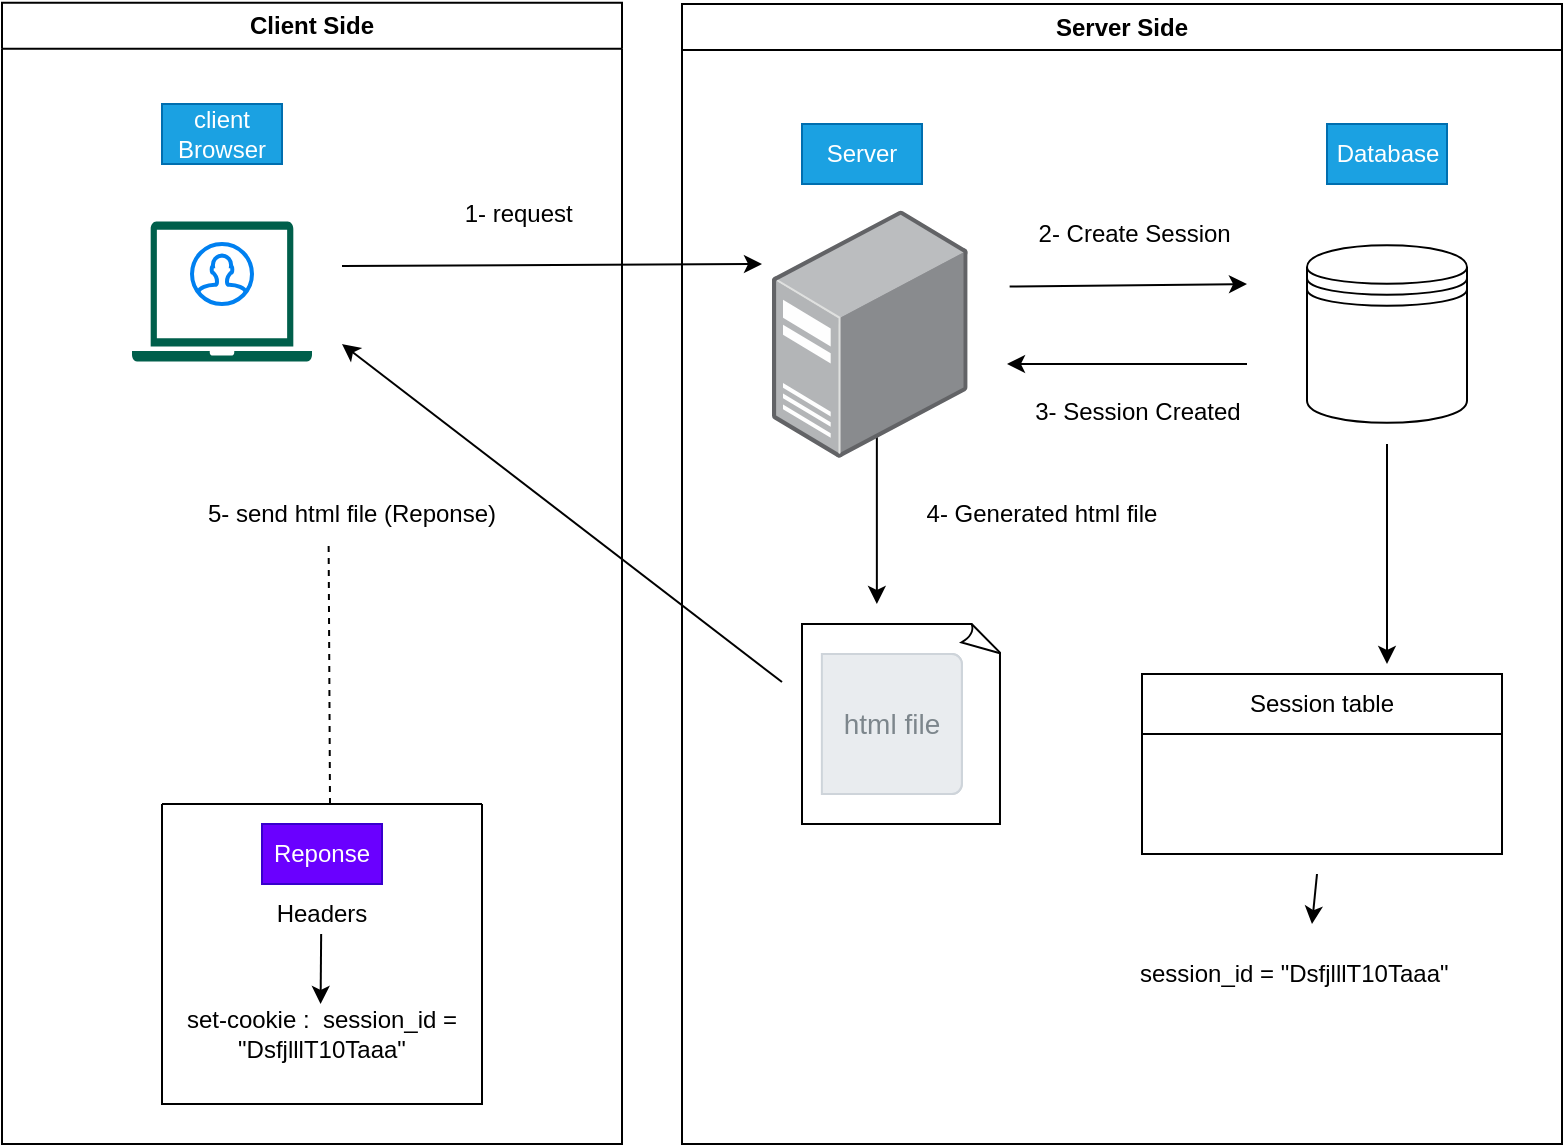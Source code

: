 <mxfile>
    <diagram id="CjGkjSfht6_kO8viFYxy" name="Page-1">
        <mxGraphModel dx="1670" dy="938" grid="1" gridSize="10" guides="1" tooltips="1" connect="1" arrows="1" fold="1" page="1" pageScale="1" pageWidth="850" pageHeight="1100" math="0" shadow="0">
            <root>
                <mxCell id="0"/>
                <mxCell id="1" parent="0"/>
                <mxCell id="2" value="" style="sketch=0;pointerEvents=1;shadow=0;dashed=0;html=1;strokeColor=none;fillColor=#005F4B;labelPosition=center;verticalLabelPosition=bottom;verticalAlign=top;align=center;outlineConnect=0;shape=mxgraph.veeam2.laptop;" vertex="1" parent="1">
                    <mxGeometry x="105" y="138.75" width="90" height="70" as="geometry"/>
                </mxCell>
                <mxCell id="3" value="" style="html=1;verticalLabelPosition=bottom;align=center;labelBackgroundColor=#ffffff;verticalAlign=top;strokeWidth=2;strokeColor=#0080F0;shadow=0;dashed=0;shape=mxgraph.ios7.icons.user;" vertex="1" parent="1">
                    <mxGeometry x="135" y="150" width="30" height="30" as="geometry"/>
                </mxCell>
                <mxCell id="4" value="client Browser" style="text;html=1;strokeColor=#006EAF;fillColor=#1ba1e2;align=center;verticalAlign=middle;whiteSpace=wrap;rounded=0;fontColor=#ffffff;" vertex="1" parent="1">
                    <mxGeometry x="120" y="80" width="60" height="30" as="geometry"/>
                </mxCell>
                <mxCell id="13" value="Session table" style="swimlane;fontStyle=0;childLayout=stackLayout;horizontal=1;startSize=30;horizontalStack=0;resizeParent=1;resizeParentMax=0;resizeLast=0;collapsible=1;marginBottom=0;whiteSpace=wrap;html=1;" vertex="1" parent="1">
                    <mxGeometry x="610" y="365" width="180" height="90" as="geometry"/>
                </mxCell>
                <mxCell id="39" value="" style="endArrow=classic;html=1;" edge="1" parent="1">
                    <mxGeometry width="50" height="50" relative="1" as="geometry">
                        <mxPoint x="210" y="161" as="sourcePoint"/>
                        <mxPoint x="420" y="160" as="targetPoint"/>
                    </mxGeometry>
                </mxCell>
                <mxCell id="47" value="" style="endArrow=none;dashed=1;html=1;entryX=0.427;entryY=1.011;entryDx=0;entryDy=0;entryPerimeter=0;" edge="1" parent="1" target="46">
                    <mxGeometry width="50" height="50" relative="1" as="geometry">
                        <mxPoint x="204" y="430" as="sourcePoint"/>
                        <mxPoint x="250" y="370" as="targetPoint"/>
                    </mxGeometry>
                </mxCell>
                <mxCell id="65" value="" style="swimlane;startSize=0;" vertex="1" parent="1">
                    <mxGeometry x="120" y="430" width="160" height="150" as="geometry"/>
                </mxCell>
                <mxCell id="59" value="set-cookie :&amp;nbsp;&amp;nbsp;&lt;span style=&quot;text-align: left;&quot;&gt;session_id = &quot;DsfjlllT10Taaa&quot;&lt;/span&gt;" style="text;html=1;strokeColor=none;fillColor=none;align=center;verticalAlign=middle;whiteSpace=wrap;rounded=0;" vertex="1" parent="65">
                    <mxGeometry y="100" width="160" height="30" as="geometry"/>
                </mxCell>
                <mxCell id="48" value="Reponse" style="text;html=1;strokeColor=#3700CC;fillColor=#6a00ff;align=center;verticalAlign=middle;whiteSpace=wrap;rounded=0;fontColor=#ffffff;" vertex="1" parent="65">
                    <mxGeometry x="50" y="10" width="60" height="30" as="geometry"/>
                </mxCell>
                <mxCell id="69" value="" style="endArrow=classic;html=1;" edge="1" parent="65">
                    <mxGeometry width="50" height="50" relative="1" as="geometry">
                        <mxPoint x="79.58" y="65" as="sourcePoint"/>
                        <mxPoint x="79.29" y="100" as="targetPoint"/>
                    </mxGeometry>
                </mxCell>
                <mxCell id="56" value="Headers" style="text;html=1;strokeColor=none;fillColor=none;align=center;verticalAlign=middle;whiteSpace=wrap;rounded=0;" vertex="1" parent="65">
                    <mxGeometry y="40" width="160" height="30" as="geometry"/>
                </mxCell>
                <mxCell id="75" value="Client Side" style="swimlane;whiteSpace=wrap;html=1;" vertex="1" parent="1">
                    <mxGeometry x="40" y="29.38" width="310" height="570.62" as="geometry"/>
                </mxCell>
                <mxCell id="45" value="" style="endArrow=classic;html=1;" edge="1" parent="75">
                    <mxGeometry width="50" height="50" relative="1" as="geometry">
                        <mxPoint x="390" y="339.62" as="sourcePoint"/>
                        <mxPoint x="170" y="170.62" as="targetPoint"/>
                    </mxGeometry>
                </mxCell>
                <mxCell id="46" value="5- send html file (Reponse)" style="text;html=1;strokeColor=none;fillColor=none;align=center;verticalAlign=middle;whiteSpace=wrap;rounded=0;" vertex="1" parent="75">
                    <mxGeometry x="95" y="240.62" width="160" height="30" as="geometry"/>
                </mxCell>
                <mxCell id="10" value="1- request&amp;nbsp;" style="text;html=1;strokeColor=none;fillColor=none;align=center;verticalAlign=middle;whiteSpace=wrap;rounded=0;" vertex="1" parent="75">
                    <mxGeometry x="230" y="90.62" width="60" height="30" as="geometry"/>
                </mxCell>
                <mxCell id="76" value="Server Side" style="swimlane;whiteSpace=wrap;html=1;" vertex="1" parent="1">
                    <mxGeometry x="380" y="30" width="440" height="570" as="geometry"/>
                </mxCell>
                <mxCell id="6" value="Server" style="text;html=1;strokeColor=#006EAF;fillColor=#1ba1e2;align=center;verticalAlign=middle;whiteSpace=wrap;rounded=0;fontColor=#ffffff;" vertex="1" parent="76">
                    <mxGeometry x="60.0" y="60" width="60" height="30" as="geometry"/>
                </mxCell>
                <mxCell id="11" value="" style="shape=datastore;whiteSpace=wrap;html=1;" vertex="1" parent="76">
                    <mxGeometry x="312.5" y="120.63" width="80" height="88.75" as="geometry"/>
                </mxCell>
                <mxCell id="12" value="Database" style="text;html=1;strokeColor=#006EAF;fillColor=#1ba1e2;align=center;verticalAlign=middle;whiteSpace=wrap;rounded=0;fontColor=#ffffff;" vertex="1" parent="76">
                    <mxGeometry x="322.5" y="60" width="60" height="30" as="geometry"/>
                </mxCell>
                <mxCell id="18" value="session_id = &quot;DsfjlllT10Taaa&quot;" style="text;strokeColor=none;fillColor=none;align=left;verticalAlign=middle;spacingLeft=4;spacingRight=4;overflow=hidden;points=[[0,0.5],[1,0.5]];portConstraint=eastwest;rotatable=0;whiteSpace=wrap;html=1;" vertex="1" parent="76">
                    <mxGeometry x="222.5" y="460" width="180" height="50" as="geometry"/>
                </mxCell>
                <mxCell id="22" value="3- Session Created" style="text;html=1;strokeColor=none;fillColor=none;align=center;verticalAlign=middle;whiteSpace=wrap;rounded=0;" vertex="1" parent="76">
                    <mxGeometry x="172.5" y="188.75" width="110" height="30" as="geometry"/>
                </mxCell>
                <mxCell id="23" value="2- Create Session&amp;nbsp;" style="text;html=1;strokeColor=none;fillColor=none;align=center;verticalAlign=middle;whiteSpace=wrap;rounded=0;" vertex="1" parent="76">
                    <mxGeometry x="172.5" y="100" width="110" height="30" as="geometry"/>
                </mxCell>
                <mxCell id="34" value="" style="endArrow=classic;html=1;exitX=0.25;exitY=1;exitDx=0;exitDy=0;" edge="1" parent="76" target="18">
                    <mxGeometry width="50" height="50" relative="1" as="geometry">
                        <mxPoint x="317.5" y="435" as="sourcePoint"/>
                        <mxPoint x="142.5" y="240" as="targetPoint"/>
                    </mxGeometry>
                </mxCell>
                <mxCell id="40" value="" style="endArrow=classic;html=1;" edge="1" parent="76">
                    <mxGeometry width="50" height="50" relative="1" as="geometry">
                        <mxPoint x="163.82" y="141.25" as="sourcePoint"/>
                        <mxPoint x="282.5" y="140" as="targetPoint"/>
                    </mxGeometry>
                </mxCell>
                <mxCell id="42" value="" style="endArrow=classic;html=1;" edge="1" parent="76">
                    <mxGeometry width="50" height="50" relative="1" as="geometry">
                        <mxPoint x="282.5" y="180" as="sourcePoint"/>
                        <mxPoint x="162.5" y="180" as="targetPoint"/>
                    </mxGeometry>
                </mxCell>
                <mxCell id="43" value="" style="endArrow=classic;html=1;" edge="1" parent="76">
                    <mxGeometry width="50" height="50" relative="1" as="geometry">
                        <mxPoint x="352.5" y="220" as="sourcePoint"/>
                        <mxPoint x="352.5" y="330" as="targetPoint"/>
                    </mxGeometry>
                </mxCell>
                <mxCell id="24" value="" style="whiteSpace=wrap;html=1;shape=mxgraph.basic.document" vertex="1" parent="76">
                    <mxGeometry x="60" y="310" width="100" height="100" as="geometry"/>
                </mxCell>
                <mxCell id="25" value="" style="html=1;shadow=0;dashed=0;shape=mxgraph.bootstrap.rrect;rSize=5;strokeColor=#CED4DA;html=1;whiteSpace=wrap;fillColor=#FFFFFF;fontColor=#7D868C;align=left;spacingLeft=0;spacing=15;fontSize=14;" vertex="1" parent="76">
                    <mxGeometry x="97.43" y="325" width="42.5" height="70" as="geometry"/>
                </mxCell>
                <mxCell id="26" value="html file" style="html=1;shadow=0;dashed=0;shape=mxgraph.bootstrap.rightButton;strokeColor=inherit;gradientColor=inherit;fontColor=inherit;fillColor=#E9ECEF;rSize=5;perimeter=none;whiteSpace=wrap;resizeHeight=1;fontSize=14;" vertex="1" parent="25">
                    <mxGeometry x="1" width="70" height="70" relative="1" as="geometry">
                        <mxPoint x="-70" as="offset"/>
                    </mxGeometry>
                </mxCell>
                <mxCell id="35" value="4- Generated html file" style="text;html=1;strokeColor=none;fillColor=none;align=center;verticalAlign=middle;whiteSpace=wrap;rounded=0;" vertex="1" parent="76">
                    <mxGeometry x="114.93" y="240" width="130" height="30" as="geometry"/>
                </mxCell>
                <mxCell id="44" value="" style="endArrow=classic;html=1;" edge="1" parent="76">
                    <mxGeometry width="50" height="50" relative="1" as="geometry">
                        <mxPoint x="97.43" y="200" as="sourcePoint"/>
                        <mxPoint x="97.43" y="300" as="targetPoint"/>
                    </mxGeometry>
                </mxCell>
                <mxCell id="5" value="" style="points=[];aspect=fixed;html=1;align=center;shadow=0;dashed=0;image;image=img/lib/allied_telesis/computer_and_terminals/Server_Desktop.svg;" vertex="1" parent="76">
                    <mxGeometry x="45" y="103" width="97.82" height="124" as="geometry"/>
                </mxCell>
            </root>
        </mxGraphModel>
    </diagram>
</mxfile>